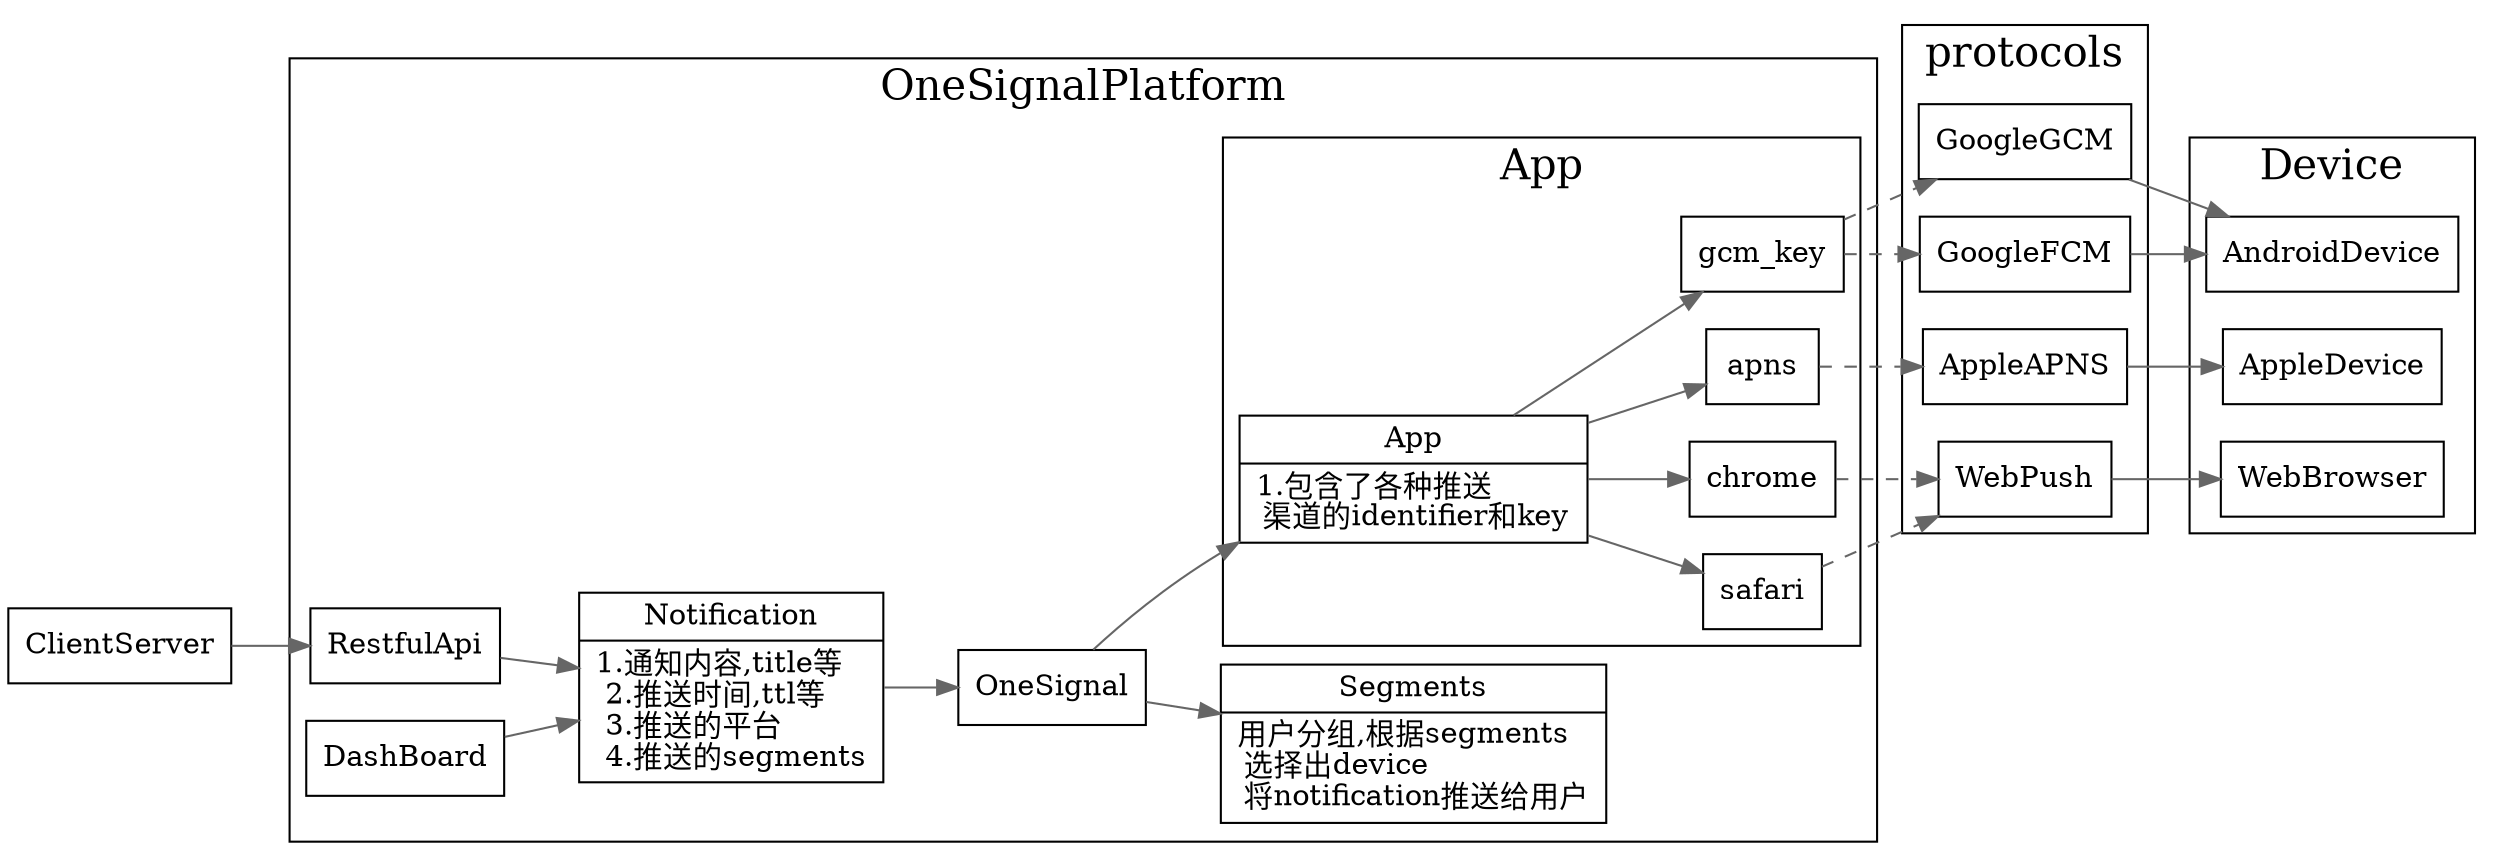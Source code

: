 digraph dataflow {
  node[shape=box];
  edge[color=gray40];
  newrank=true;
  rankdir=LR;
  ClientServer -> RestfulApi;

  subgraph cluster_PushProtocal{
    graph[label="protocols";fontsize=20;];
    GoogleGCM;
    GoogleFCM;
    AppleAPNS;
    WebPush;
  }
  subgraph cluster_Device {
    graph[label="Device";fontsize=20;];
    AppleDevice;
    WebBrowser;
    AndroidDevice;
  }

  subgraph cluster_OneSignal {
    graph[label="OneSignalPlatform";fontsize=20;];
    RestfulApi -> Notification;
    DashBoard -> Notification;
    Notification[
      shape="record"
      label="{{
        Notification|
        1.通知内容,title等\l
        2.推送时间,ttl等\l
        3.推送的平台\l
        4.推送的segments\l
      }}"
    ];
    Notification -> OneSignal;
    Segments[
      shape="record"
      label="{{
        Segments|
        用户分组,根据segments\l
        选择出device\l
        将notification推送给用户\l
      }}"
    ];
    App[
      shape="record"
      label="{{
        App|
        1.包含了各种推送\l 
        渠道的identifier和key\l
      }}"
    ];
    OneSignal -> {
      App;
      Segments;
    }
    subgraph cluster_App {
      graph[label="App";fontsize=20;];
      App -> {
        apns
        chrome;
        safari;
        gcm_key;
      }
    }
    {GoogleFCM;GoogleGCM}-> AndroidDevice;
    {AppleAPNS} -> AppleDevice;
    WebPush -> WebBrowser;
  }
  {
    edge[style=dashed];
    chrome -> WebPush;
    safari -> WebPush;
    apns -> AppleAPNS;
    gcm_key -> {
      GoogleFCM;
      GoogleGCM;
    }
  }
}
